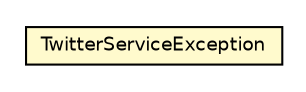 #!/usr/local/bin/dot
#
# Class diagram 
# Generated by UmlGraph version 4.6 (http://www.spinellis.gr/sw/umlgraph)
#

digraph G {
	edge [fontname="Helvetica",fontsize=10,labelfontname="Helvetica",labelfontsize=10];
	node [fontname="Helvetica",fontsize=10,shape=plaintext];
	// net.chrissearle.flickrvote.twitter.TwitterServiceException
	c6 [label=<<table border="0" cellborder="1" cellspacing="0" cellpadding="2" port="p" bgcolor="lemonChiffon" href="./TwitterServiceException.html">
		<tr><td><table border="0" cellspacing="0" cellpadding="1">
			<tr><td> TwitterServiceException </td></tr>
		</table></td></tr>
		</table>>, fontname="Helvetica", fontcolor="black", fontsize=9.0];
}

